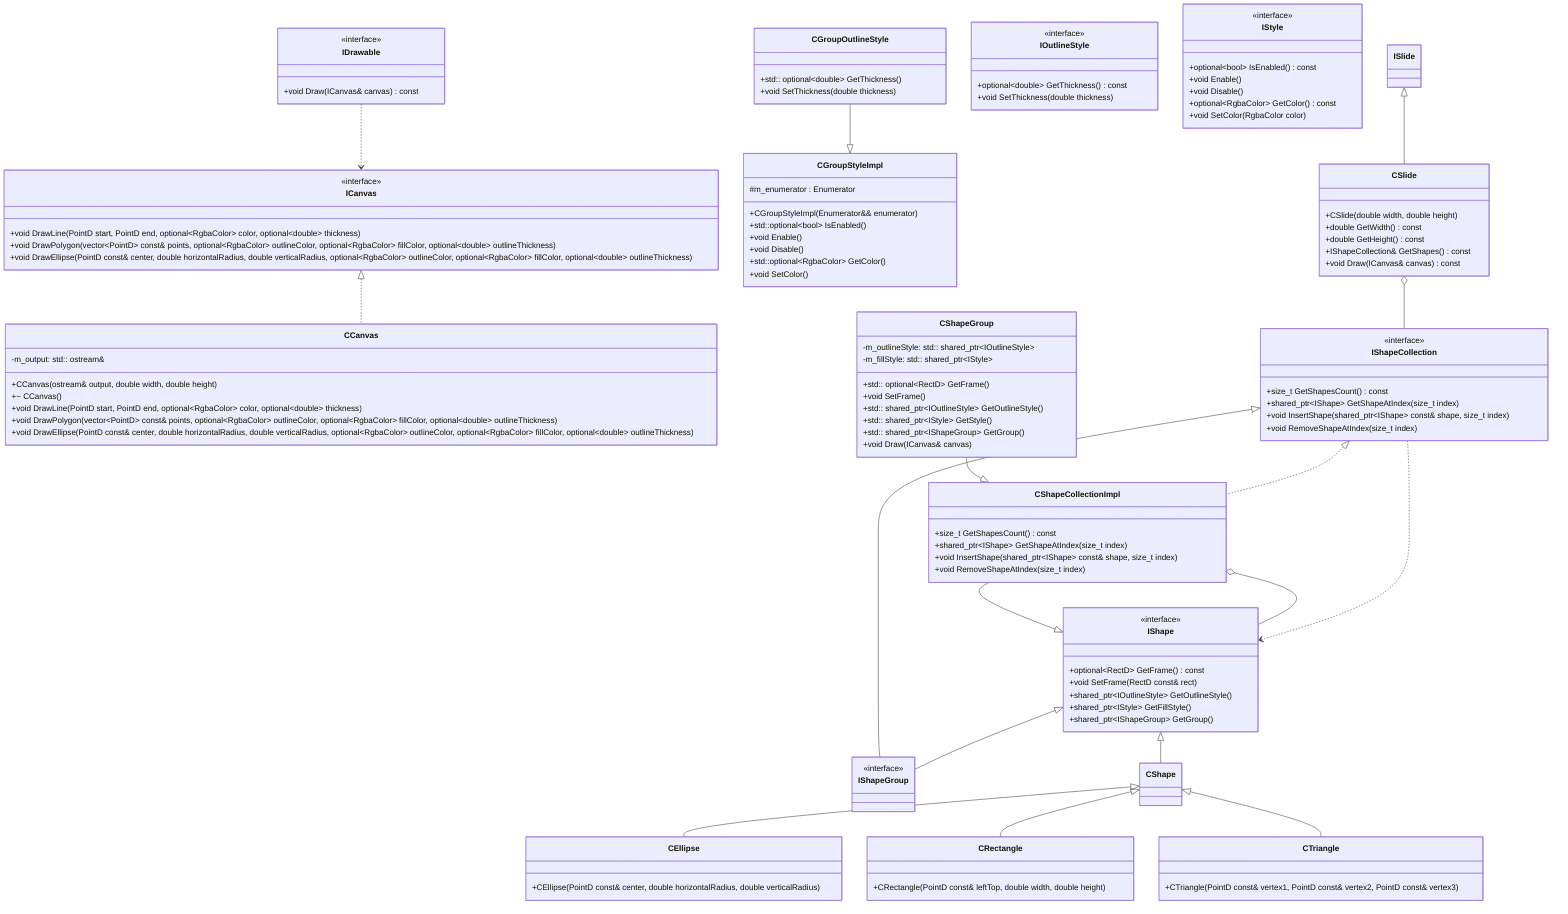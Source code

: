 classDiagram
    class ICanvas {
        <<interface>>
        +void DrawLine(PointD start, PointD end, optional~RgbaColor~ color, optional~double~ thickness)
        +void DrawPolygon(vector~PointD~ const& points, optional~RgbaColor~ outlineColor, optional~RgbaColor~ fillColor, optional~double~ outlineThickness)
        +void DrawEllipse(PointD const& center, double horizontalRadius, double verticalRadius, optional~RgbaColor~ outlineColor, optional~RgbaColor~ fillColor, optional~double~ outlineThickness)
    }

    class IDrawable {
        <<interface>>
        +void Draw(ICanvas& canvas) const
    }

    IDrawable ..> ICanvas

    class CCanvas {
        +CCanvas(ostream& output, double width, double height)
        +~ CCanvas()
        +void DrawLine(PointD start, PointD end, optional~RgbaColor~ color, optional~double~ thickness)
        +void DrawPolygon(vector~PointD~ const& points, optional~RgbaColor~ outlineColor, optional~RgbaColor~ fillColor, optional~double~ outlineThickness)
        +void DrawEllipse(PointD const& center, double horizontalRadius, double verticalRadius, optional~RgbaColor~ outlineColor, optional~RgbaColor~ fillColor, optional~double~ outlineThickness)
        -m_output: std:: ostream&
    }
    ICanvas <|.. CCanvas

    class IShapeCollection {
        <<interface>>
        +size_t GetShapesCount() const
        +shared_ptr~IShape~ GetShapeAtIndex(size_t index)
        +void InsertShape(shared_ptr~IShape~ const& shape, size_t index)
        +void RemoveShapeAtIndex(size_t index)
    }
    IShapeCollection ..> IShape

    class CShapeCollectionImpl {
        +size_t GetShapesCount() const
        +shared_ptr~IShape~ GetShapeAtIndex(size_t index)
        +void InsertShape(shared_ptr~IShape~ const& shape, size_t index)
        +void RemoveShapeAtIndex(size_t index)
    }
    IShapeCollection <|.. CShapeCollectionImpl

    class CGroupOutlineStyle {
        +std:: optional~double~ GetThickness()
        +void SetThickness(double thickness)
    }

    CGroupOutlineStyle --|> CGroupStyleImpl

    class CGroupStyleImpl~Base, Enumerator~ {
+CGroupStyleImpl(Enumerator&& enumerator)
+std::optional~bool~ IsEnabled()
+void Enable()
+void Disable()
+std::optional~RgbaColor~ GetColor()
+void SetColor()
#m_enumerator : Enumerator
}

class IShapeGroup {
<<interface>>
}

class CShapeGroup {
+std:: optional~RectD~ GetFrame()
+void SetFrame()
+std:: shared_ptr~IOutlineStyle~ GetOutlineStyle()
+std:: shared_ptr~IStyle~ GetStyle()
+std:: shared_ptr~IShapeGroup~ GetGroup()
+void Draw(ICanvas& canvas)
-m_outlineStyle: std:: shared_ptr~IOutlineStyle~
-m_fillStyle: std:: shared_ptr~IStyle~
}

CShapeGroup --|> CShapeCollectionImpl
CShapeCollectionImpl o-- IShape
CShapeCollectionImpl --|> IShape

IShape <|-- IShapeGroup
IShapeCollection <|-- IShapeGroup

class IShape {
<<interface>>
+optional~RectD~ GetFrame() const
+void SetFrame(RectD const& rect)
+shared_ptr~IOutlineStyle~ GetOutlineStyle()
+shared_ptr~IStyle~ GetFillStyle()
+shared_ptr~IShapeGroup~ GetGroup()
    }

class CShape {
    }
IShape <|-- CShape

class CEllipse {
+CEllipse(PointD const& center, double horizontalRadius, double verticalRadius)
}
CShape <|-- CEllipse

class CRectangle {
+CRectangle(PointD const& leftTop, double width, double height)
}
CShape <|-- CRectangle

class CTriangle {
+CTriangle(PointD const& vertex1, PointD const& vertex2, PointD const& vertex3)
}
CShape <|-- CTriangle

class IOutlineStyle {
<<interface>>
+optional~double~ GetThickness() const
+void SetThickness(double thickness)
}

class IStyle {
<<interface>>
+optional~bool~ IsEnabled() const
+void Enable()
+void Disable()
+optional~RgbaColor~ GetColor() const
+void SetColor(RgbaColor color)
}

class CSlide {
+CSlide(double width, double height)
+double GetWidth() const
+double GetHeight() const
+IShapeCollection& GetShapes() const
+void Draw(ICanvas& canvas) const
    }
ISlide <|-- CSlide
CSlide o-- IShapeCollection